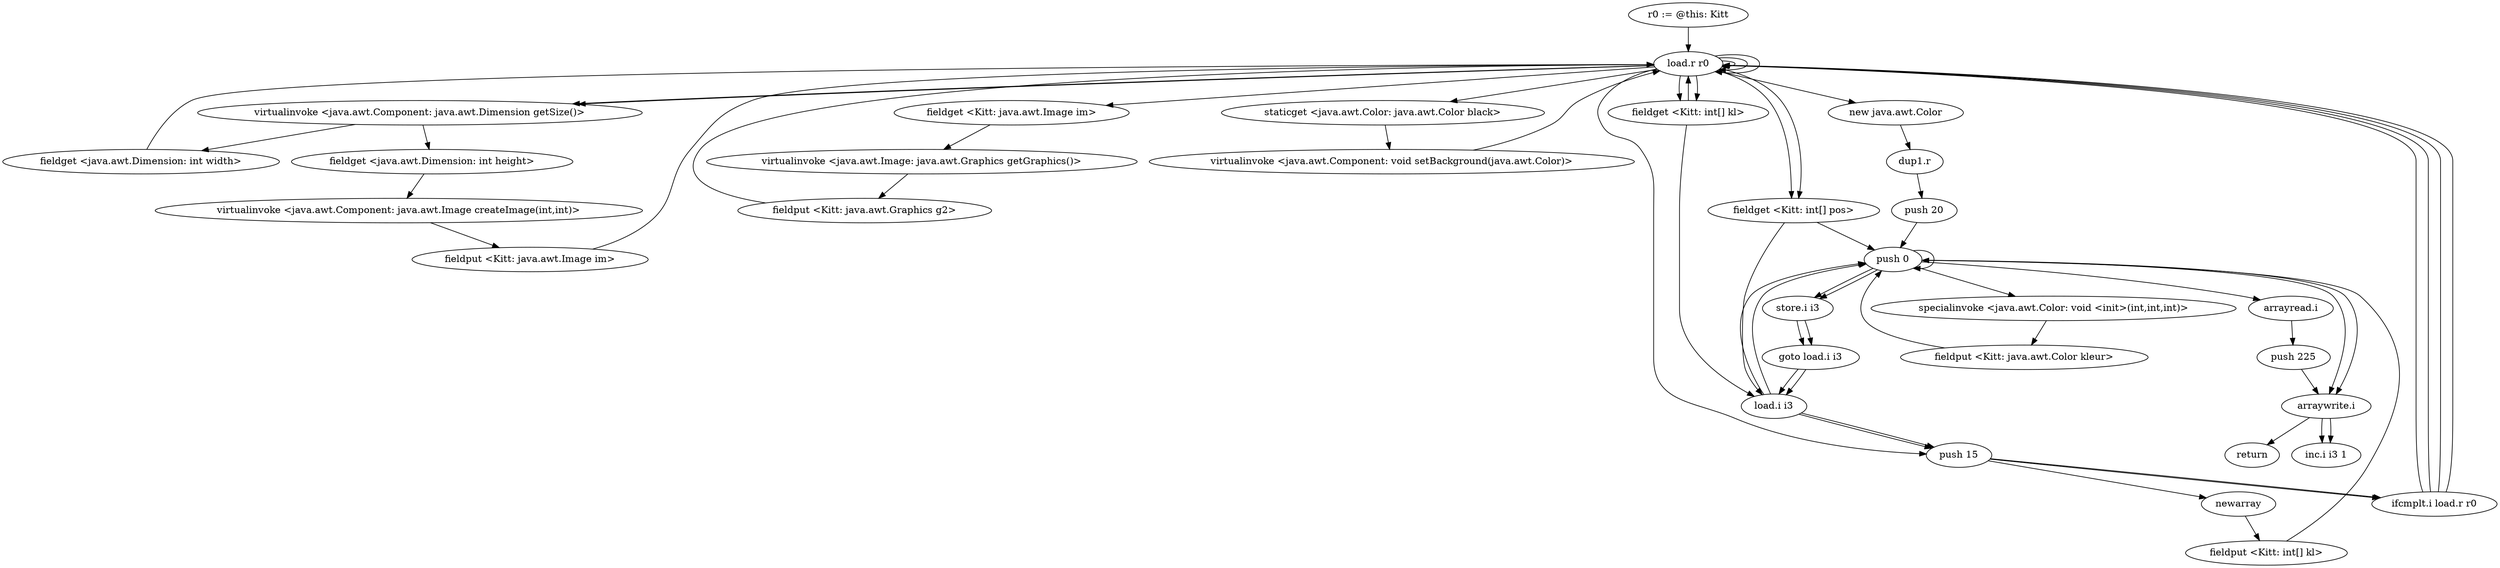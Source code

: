 digraph "" {
    "r0 := @this: Kitt"
    "load.r r0"
    "r0 := @this: Kitt"->"load.r r0";
    "load.r r0"->"load.r r0";
    "load.r r0"->"load.r r0";
    "virtualinvoke <java.awt.Component: java.awt.Dimension getSize()>"
    "load.r r0"->"virtualinvoke <java.awt.Component: java.awt.Dimension getSize()>";
    "fieldget <java.awt.Dimension: int width>"
    "virtualinvoke <java.awt.Component: java.awt.Dimension getSize()>"->"fieldget <java.awt.Dimension: int width>";
    "fieldget <java.awt.Dimension: int width>"->"load.r r0";
    "load.r r0"->"virtualinvoke <java.awt.Component: java.awt.Dimension getSize()>";
    "fieldget <java.awt.Dimension: int height>"
    "virtualinvoke <java.awt.Component: java.awt.Dimension getSize()>"->"fieldget <java.awt.Dimension: int height>";
    "virtualinvoke <java.awt.Component: java.awt.Image createImage(int,int)>"
    "fieldget <java.awt.Dimension: int height>"->"virtualinvoke <java.awt.Component: java.awt.Image createImage(int,int)>";
    "fieldput <Kitt: java.awt.Image im>"
    "virtualinvoke <java.awt.Component: java.awt.Image createImage(int,int)>"->"fieldput <Kitt: java.awt.Image im>";
    "fieldput <Kitt: java.awt.Image im>"->"load.r r0";
    "load.r r0"->"load.r r0";
    "fieldget <Kitt: java.awt.Image im>"
    "load.r r0"->"fieldget <Kitt: java.awt.Image im>";
    "virtualinvoke <java.awt.Image: java.awt.Graphics getGraphics()>"
    "fieldget <Kitt: java.awt.Image im>"->"virtualinvoke <java.awt.Image: java.awt.Graphics getGraphics()>";
    "fieldput <Kitt: java.awt.Graphics g2>"
    "virtualinvoke <java.awt.Image: java.awt.Graphics getGraphics()>"->"fieldput <Kitt: java.awt.Graphics g2>";
    "fieldput <Kitt: java.awt.Graphics g2>"->"load.r r0";
    "staticget <java.awt.Color: java.awt.Color black>"
    "load.r r0"->"staticget <java.awt.Color: java.awt.Color black>";
    "virtualinvoke <java.awt.Component: void setBackground(java.awt.Color)>"
    "staticget <java.awt.Color: java.awt.Color black>"->"virtualinvoke <java.awt.Component: void setBackground(java.awt.Color)>";
    "virtualinvoke <java.awt.Component: void setBackground(java.awt.Color)>"->"load.r r0";
    "new java.awt.Color"
    "load.r r0"->"new java.awt.Color";
    "dup1.r"
    "new java.awt.Color"->"dup1.r";
    "push 20"
    "dup1.r"->"push 20";
    "push 0"
    "push 20"->"push 0";
    "push 0"->"push 0";
    "specialinvoke <java.awt.Color: void <init>(int,int,int)>"
    "push 0"->"specialinvoke <java.awt.Color: void <init>(int,int,int)>";
    "fieldput <Kitt: java.awt.Color kleur>"
    "specialinvoke <java.awt.Color: void <init>(int,int,int)>"->"fieldput <Kitt: java.awt.Color kleur>";
    "fieldput <Kitt: java.awt.Color kleur>"->"push 0";
    "store.i i3"
    "push 0"->"store.i i3";
    "goto load.i i3"
    "store.i i3"->"goto load.i i3";
    "load.i i3"
    "goto load.i i3"->"load.i i3";
    "push 15"
    "load.i i3"->"push 15";
    "ifcmplt.i load.r r0"
    "push 15"->"ifcmplt.i load.r r0";
    "ifcmplt.i load.r r0"->"load.r r0";
    "load.r r0"->"push 15";
    "newarray"
    "push 15"->"newarray";
    "fieldput <Kitt: int[] kl>"
    "newarray"->"fieldput <Kitt: int[] kl>";
    "fieldput <Kitt: int[] kl>"->"push 0";
    "push 0"->"store.i i3";
    "store.i i3"->"goto load.i i3";
    "goto load.i i3"->"load.i i3";
    "load.i i3"->"push 15";
    "push 15"->"ifcmplt.i load.r r0";
    "ifcmplt.i load.r r0"->"load.r r0";
    "fieldget <Kitt: int[] kl>"
    "load.r r0"->"fieldget <Kitt: int[] kl>";
    "fieldget <Kitt: int[] kl>"->"load.r r0";
    "fieldget <Kitt: int[] pos>"
    "load.r r0"->"fieldget <Kitt: int[] pos>";
    "fieldget <Kitt: int[] pos>"->"push 0";
    "arrayread.i"
    "push 0"->"arrayread.i";
    "push 225"
    "arrayread.i"->"push 225";
    "arraywrite.i"
    "push 225"->"arraywrite.i";
    "return"
    "arraywrite.i"->"return";
    "ifcmplt.i load.r r0"->"load.r r0";
    "load.r r0"->"fieldget <Kitt: int[] kl>";
    "fieldget <Kitt: int[] kl>"->"load.i i3";
    "load.i i3"->"push 0";
    "push 0"->"arraywrite.i";
    "inc.i i3 1"
    "arraywrite.i"->"inc.i i3 1";
    "ifcmplt.i load.r r0"->"load.r r0";
    "load.r r0"->"fieldget <Kitt: int[] pos>";
    "fieldget <Kitt: int[] pos>"->"load.i i3";
    "load.i i3"->"push 0";
    "push 0"->"arraywrite.i";
    "arraywrite.i"->"inc.i i3 1";
}
